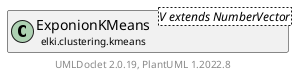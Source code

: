 @startuml
    remove .*\.(Instance|Par|Parameterizer|Factory)$
    set namespaceSeparator none
    hide empty fields
    hide empty methods

    class "<size:14>ExponionKMeans.Instance\n<size:10>elki.clustering.kmeans" as elki.clustering.kmeans.ExponionKMeans.Instance [[ExponionKMeans.Instance.html]] {
        ~cdist: double[]
        ~cnum: int[]
        +Instance(Relation<? extends NumberVector>, NumberVectorDistance<?>, double[])
        #initialAssignToNearestCluster(): int
        #assignToNearestCluster(): int
        #getLogger(): Logging
    }

    class "<size:14>HamerlyKMeans.Instance\n<size:10>elki.clustering.kmeans" as elki.clustering.kmeans.HamerlyKMeans.Instance [[HamerlyKMeans.Instance.html]]
    class "<size:14>ExponionKMeans\n<size:10>elki.clustering.kmeans" as elki.clustering.kmeans.ExponionKMeans<V extends NumberVector> [[ExponionKMeans.html]]

    elki.clustering.kmeans.HamerlyKMeans.Instance <|-- elki.clustering.kmeans.ExponionKMeans.Instance
    elki.clustering.kmeans.ExponionKMeans +-- elki.clustering.kmeans.ExponionKMeans.Instance

    center footer UMLDoclet 2.0.19, PlantUML 1.2022.8
@enduml
